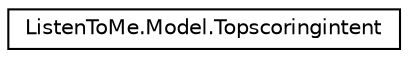 digraph "Graphical Class Hierarchy"
{
  edge [fontname="Helvetica",fontsize="10",labelfontname="Helvetica",labelfontsize="10"];
  node [fontname="Helvetica",fontsize="10",shape=record];
  rankdir="LR";
  Node0 [label="ListenToMe.Model.Topscoringintent",height=0.2,width=0.4,color="black", fillcolor="white", style="filled",URL="$class_listen_to_me_1_1_model_1_1_topscoringintent.html",tooltip="subclass of RootObject. Note: these classes were easily pasted in C# using the visual studio tools fo..."];
}
